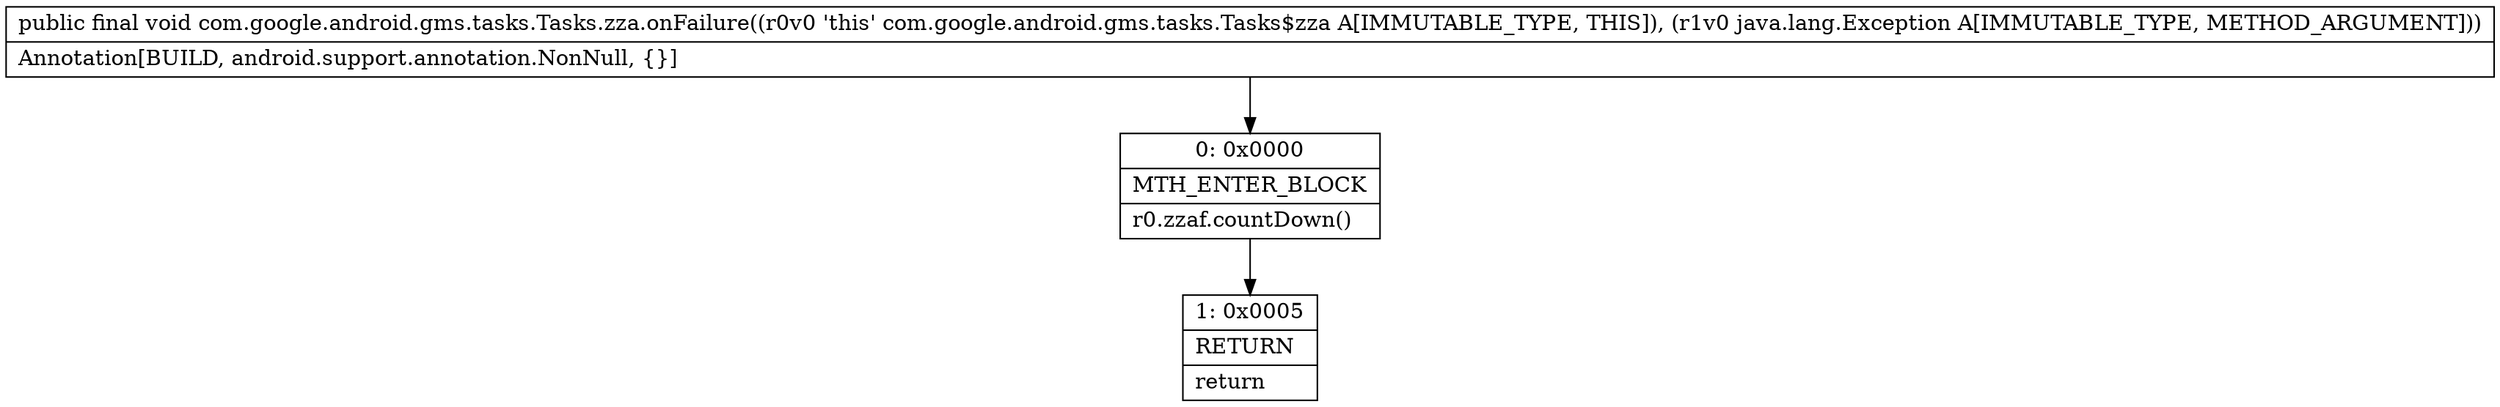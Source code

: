 digraph "CFG forcom.google.android.gms.tasks.Tasks.zza.onFailure(Ljava\/lang\/Exception;)V" {
Node_0 [shape=record,label="{0\:\ 0x0000|MTH_ENTER_BLOCK\l|r0.zzaf.countDown()\l}"];
Node_1 [shape=record,label="{1\:\ 0x0005|RETURN\l|return\l}"];
MethodNode[shape=record,label="{public final void com.google.android.gms.tasks.Tasks.zza.onFailure((r0v0 'this' com.google.android.gms.tasks.Tasks$zza A[IMMUTABLE_TYPE, THIS]), (r1v0 java.lang.Exception A[IMMUTABLE_TYPE, METHOD_ARGUMENT]))  | Annotation[BUILD, android.support.annotation.NonNull, \{\}]\l}"];
MethodNode -> Node_0;
Node_0 -> Node_1;
}

